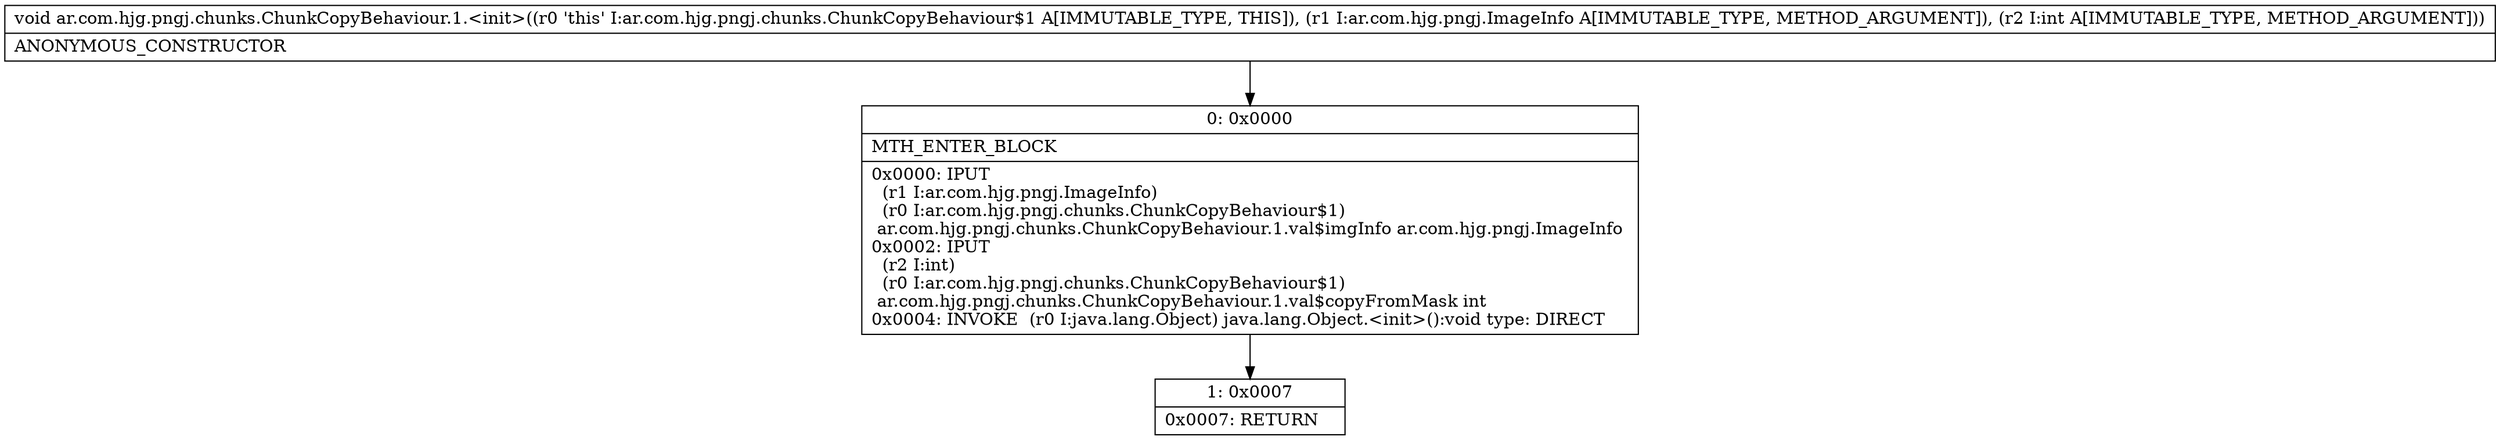 digraph "CFG forar.com.hjg.pngj.chunks.ChunkCopyBehaviour.1.\<init\>(Lar\/com\/hjg\/pngj\/ImageInfo;I)V" {
Node_0 [shape=record,label="{0\:\ 0x0000|MTH_ENTER_BLOCK\l|0x0000: IPUT  \l  (r1 I:ar.com.hjg.pngj.ImageInfo)\l  (r0 I:ar.com.hjg.pngj.chunks.ChunkCopyBehaviour$1)\l ar.com.hjg.pngj.chunks.ChunkCopyBehaviour.1.val$imgInfo ar.com.hjg.pngj.ImageInfo \l0x0002: IPUT  \l  (r2 I:int)\l  (r0 I:ar.com.hjg.pngj.chunks.ChunkCopyBehaviour$1)\l ar.com.hjg.pngj.chunks.ChunkCopyBehaviour.1.val$copyFromMask int \l0x0004: INVOKE  (r0 I:java.lang.Object) java.lang.Object.\<init\>():void type: DIRECT \l}"];
Node_1 [shape=record,label="{1\:\ 0x0007|0x0007: RETURN   \l}"];
MethodNode[shape=record,label="{void ar.com.hjg.pngj.chunks.ChunkCopyBehaviour.1.\<init\>((r0 'this' I:ar.com.hjg.pngj.chunks.ChunkCopyBehaviour$1 A[IMMUTABLE_TYPE, THIS]), (r1 I:ar.com.hjg.pngj.ImageInfo A[IMMUTABLE_TYPE, METHOD_ARGUMENT]), (r2 I:int A[IMMUTABLE_TYPE, METHOD_ARGUMENT]))  | ANONYMOUS_CONSTRUCTOR\l}"];
MethodNode -> Node_0;
Node_0 -> Node_1;
}

